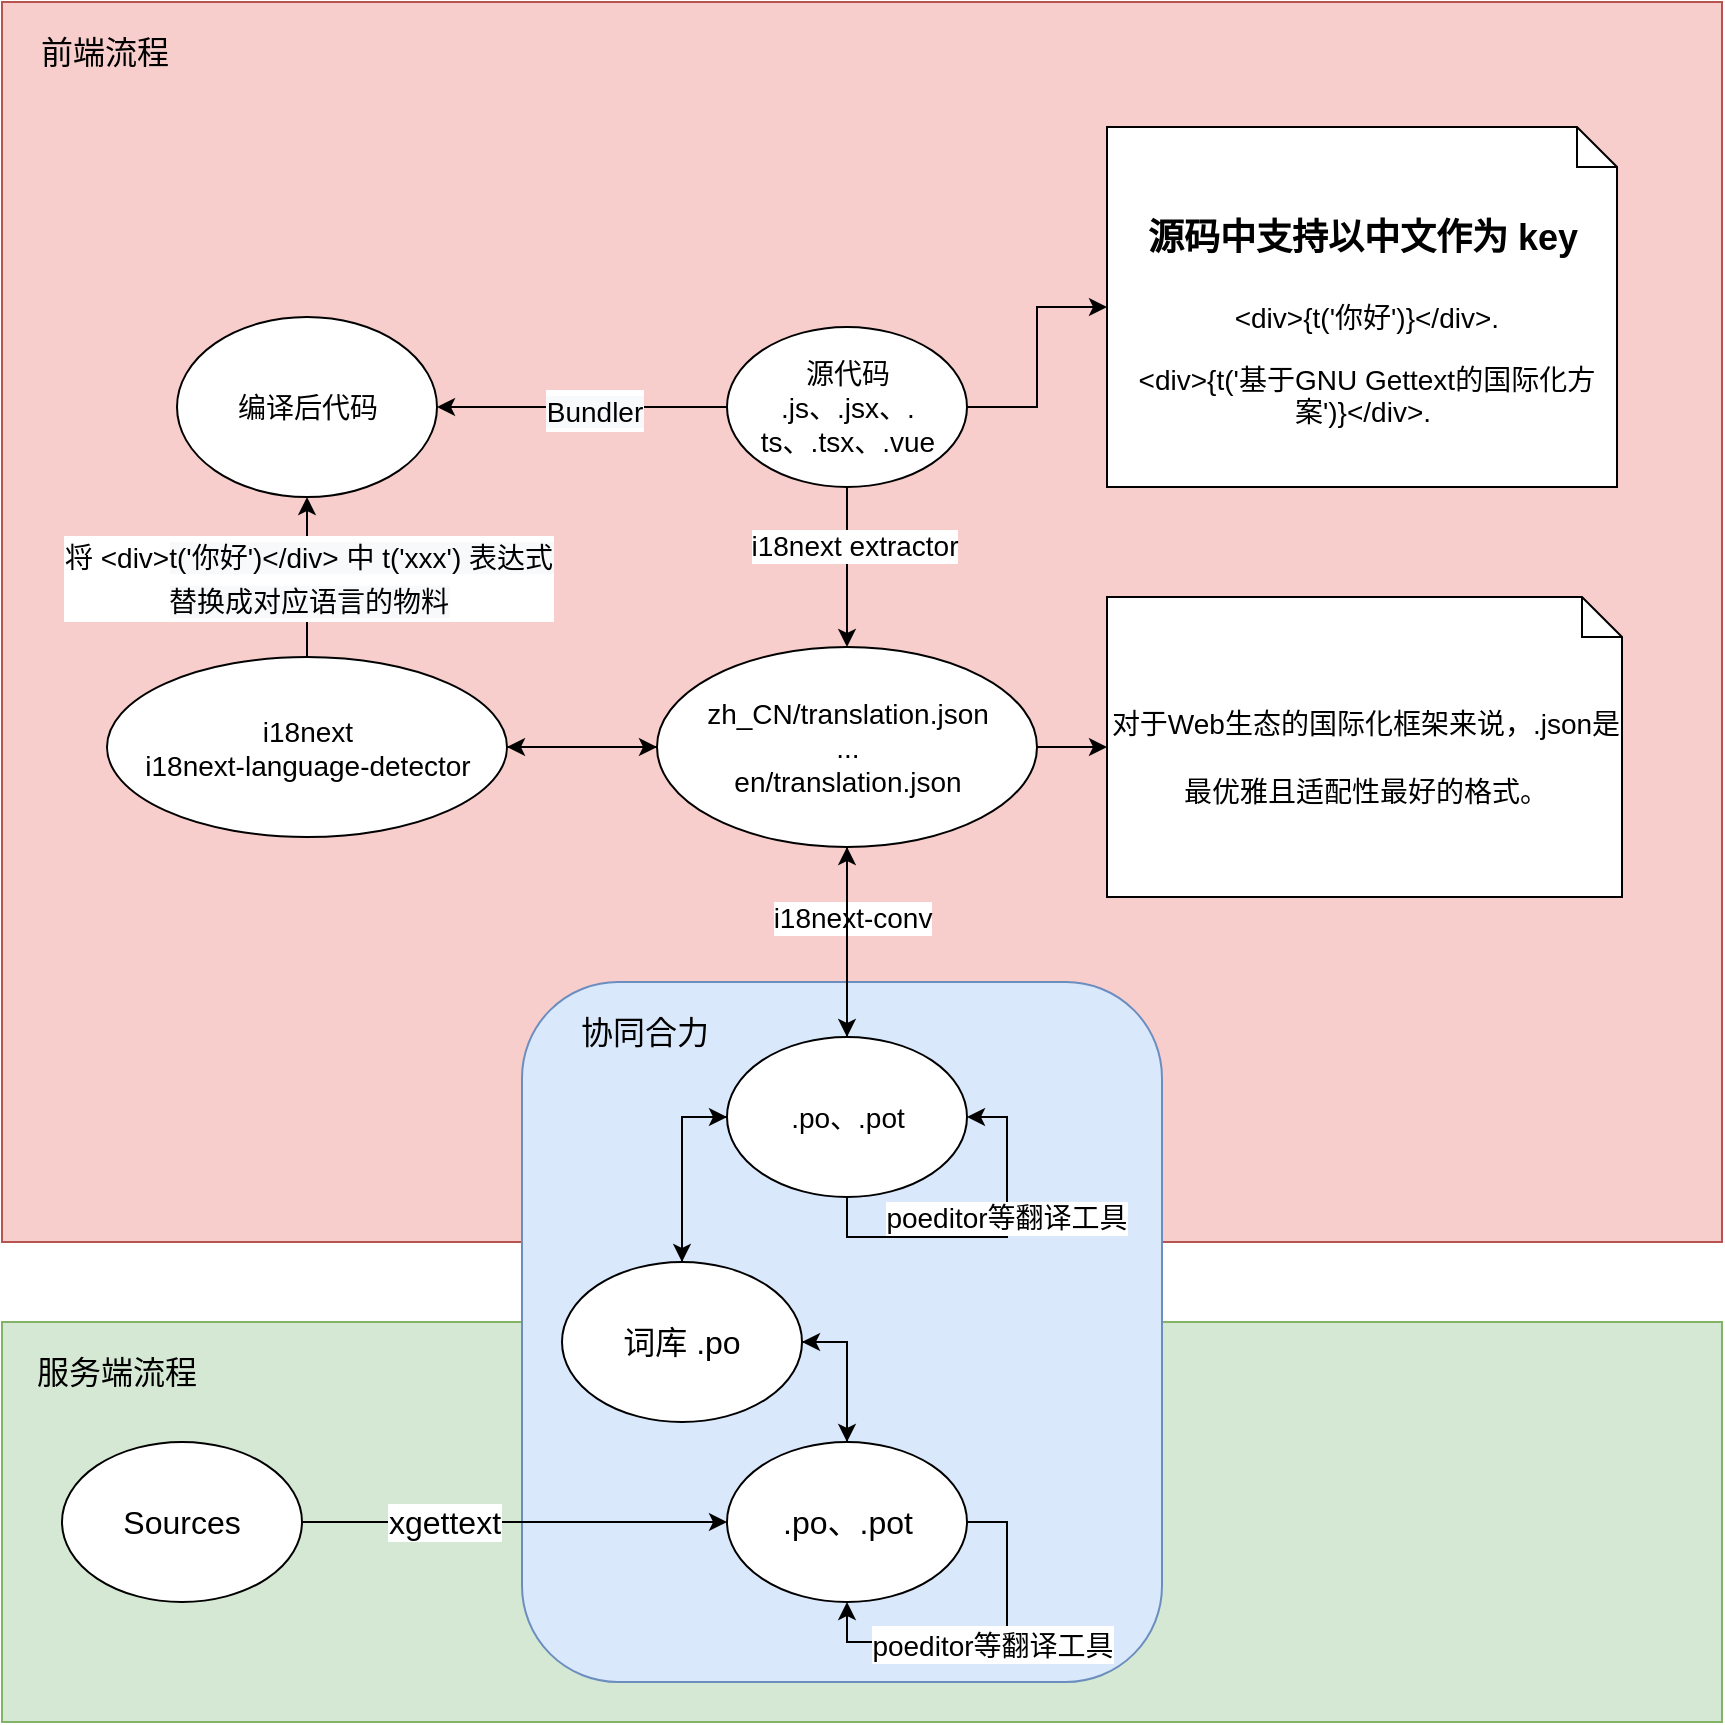 <mxfile version="20.6.0" type="github">
  <diagram id="0oF8Mijhoo_r9H_1ExTG" name="第 1 页">
    <mxGraphModel dx="2253" dy="1995" grid="1" gridSize="10" guides="1" tooltips="1" connect="1" arrows="1" fold="1" page="1" pageScale="1" pageWidth="827" pageHeight="1169" math="0" shadow="0">
      <root>
        <mxCell id="0" />
        <mxCell id="1" parent="0" />
        <mxCell id="zHBN3gYHkW5Hnuf-ybck-76" value="" style="rounded=0;whiteSpace=wrap;html=1;fontSize=14;fillColor=#f8cecc;strokeColor=#b85450;" vertex="1" parent="1">
          <mxGeometry x="-110" y="-680" width="860" height="620" as="geometry" />
        </mxCell>
        <mxCell id="zHBN3gYHkW5Hnuf-ybck-99" value="" style="rounded=0;whiteSpace=wrap;html=1;fontSize=16;fillColor=#d5e8d4;strokeColor=#82b366;" vertex="1" parent="1">
          <mxGeometry x="-110" y="-20" width="860" height="200" as="geometry" />
        </mxCell>
        <mxCell id="zHBN3gYHkW5Hnuf-ybck-100" value="&lt;font style=&quot;font-size: 16px;&quot;&gt;服务端流程&lt;/font&gt;" style="text;html=1;strokeColor=none;fillColor=none;align=center;verticalAlign=middle;whiteSpace=wrap;rounded=0;fontSize=14;" vertex="1" parent="1">
          <mxGeometry x="-104" y="-10" width="102.5" height="30" as="geometry" />
        </mxCell>
        <mxCell id="zHBN3gYHkW5Hnuf-ybck-106" value="" style="rounded=1;whiteSpace=wrap;html=1;fontSize=16;fillColor=#dae8fc;strokeColor=#6c8ebf;" vertex="1" parent="1">
          <mxGeometry x="150" y="-190" width="320" height="350" as="geometry" />
        </mxCell>
        <mxCell id="zHBN3gYHkW5Hnuf-ybck-107" style="edgeStyle=orthogonalEdgeStyle;rounded=0;orthogonalLoop=1;jettySize=auto;html=1;exitX=0.5;exitY=1;exitDx=0;exitDy=0;entryX=0.5;entryY=0;entryDx=0;entryDy=0;fontSize=14;" edge="1" parent="1" source="zHBN3gYHkW5Hnuf-ybck-112" target="zHBN3gYHkW5Hnuf-ybck-117">
          <mxGeometry relative="1" as="geometry" />
        </mxCell>
        <mxCell id="zHBN3gYHkW5Hnuf-ybck-108" value="i18next extractor" style="edgeLabel;html=1;align=center;verticalAlign=middle;resizable=0;points=[];fontSize=14;" vertex="1" connectable="0" parent="zHBN3gYHkW5Hnuf-ybck-107">
          <mxGeometry x="-0.275" y="3" relative="1" as="geometry">
            <mxPoint as="offset" />
          </mxGeometry>
        </mxCell>
        <mxCell id="zHBN3gYHkW5Hnuf-ybck-109" style="edgeStyle=orthogonalEdgeStyle;rounded=0;orthogonalLoop=1;jettySize=auto;html=1;exitX=1;exitY=0.5;exitDx=0;exitDy=0;fontSize=18;" edge="1" parent="1" source="zHBN3gYHkW5Hnuf-ybck-112" target="zHBN3gYHkW5Hnuf-ybck-122">
          <mxGeometry relative="1" as="geometry" />
        </mxCell>
        <mxCell id="zHBN3gYHkW5Hnuf-ybck-110" style="edgeStyle=orthogonalEdgeStyle;rounded=0;orthogonalLoop=1;jettySize=auto;html=1;exitX=0;exitY=0.5;exitDx=0;exitDy=0;fontSize=18;" edge="1" parent="1" source="zHBN3gYHkW5Hnuf-ybck-112" target="zHBN3gYHkW5Hnuf-ybck-127">
          <mxGeometry relative="1" as="geometry" />
        </mxCell>
        <mxCell id="zHBN3gYHkW5Hnuf-ybck-111" value="&lt;span style=&quot;font-size: 14px; background-color: rgb(248, 249, 250);&quot;&gt;Bundler&lt;/span&gt;" style="edgeLabel;html=1;align=center;verticalAlign=middle;resizable=0;points=[];fontSize=18;" vertex="1" connectable="0" parent="zHBN3gYHkW5Hnuf-ybck-110">
          <mxGeometry x="-0.076" y="1" relative="1" as="geometry">
            <mxPoint as="offset" />
          </mxGeometry>
        </mxCell>
        <mxCell id="zHBN3gYHkW5Hnuf-ybck-112" value="&lt;font style=&quot;font-size: 14px;&quot;&gt;源代码&lt;br&gt;.js、.jsx、.&lt;br&gt;ts、.tsx、.vue&lt;/font&gt;" style="ellipse;whiteSpace=wrap;html=1;" vertex="1" parent="1">
          <mxGeometry x="252.5" y="-517.5" width="120" height="80" as="geometry" />
        </mxCell>
        <mxCell id="zHBN3gYHkW5Hnuf-ybck-113" style="edgeStyle=orthogonalEdgeStyle;rounded=0;orthogonalLoop=1;jettySize=auto;html=1;entryX=0.5;entryY=0;entryDx=0;entryDy=0;fontSize=14;" edge="1" parent="1" source="zHBN3gYHkW5Hnuf-ybck-117">
          <mxGeometry relative="1" as="geometry">
            <mxPoint x="312.5" y="-162.5" as="targetPoint" />
          </mxGeometry>
        </mxCell>
        <mxCell id="zHBN3gYHkW5Hnuf-ybck-114" value="i18next-conv" style="edgeLabel;html=1;align=center;verticalAlign=middle;resizable=0;points=[];fontSize=14;" vertex="1" connectable="0" parent="zHBN3gYHkW5Hnuf-ybck-113">
          <mxGeometry x="-0.278" y="2" relative="1" as="geometry">
            <mxPoint y="1" as="offset" />
          </mxGeometry>
        </mxCell>
        <mxCell id="zHBN3gYHkW5Hnuf-ybck-115" style="edgeStyle=orthogonalEdgeStyle;rounded=0;orthogonalLoop=1;jettySize=auto;html=1;exitX=1;exitY=0.5;exitDx=0;exitDy=0;entryX=0;entryY=0.5;entryDx=0;entryDy=0;entryPerimeter=0;fontSize=18;" edge="1" parent="1" source="zHBN3gYHkW5Hnuf-ybck-117" target="zHBN3gYHkW5Hnuf-ybck-123">
          <mxGeometry relative="1" as="geometry" />
        </mxCell>
        <mxCell id="zHBN3gYHkW5Hnuf-ybck-116" style="edgeStyle=orthogonalEdgeStyle;rounded=0;orthogonalLoop=1;jettySize=auto;html=1;exitX=0;exitY=0.5;exitDx=0;exitDy=0;entryX=1;entryY=0.5;entryDx=0;entryDy=0;fontSize=18;" edge="1" parent="1" source="zHBN3gYHkW5Hnuf-ybck-117" target="zHBN3gYHkW5Hnuf-ybck-126">
          <mxGeometry relative="1" as="geometry" />
        </mxCell>
        <mxCell id="zHBN3gYHkW5Hnuf-ybck-117" value="zh_CN/translation.json&lt;br&gt;...&lt;br&gt;en/translation.json" style="ellipse;whiteSpace=wrap;html=1;fontSize=14;" vertex="1" parent="1">
          <mxGeometry x="217.5" y="-357.5" width="190" height="100" as="geometry" />
        </mxCell>
        <mxCell id="zHBN3gYHkW5Hnuf-ybck-118" value="" style="edgeStyle=orthogonalEdgeStyle;rounded=0;orthogonalLoop=1;jettySize=auto;html=1;fontSize=14;exitX=0.5;exitY=0;exitDx=0;exitDy=0;" edge="1" parent="1" source="zHBN3gYHkW5Hnuf-ybck-119" target="zHBN3gYHkW5Hnuf-ybck-117">
          <mxGeometry relative="1" as="geometry" />
        </mxCell>
        <mxCell id="zHBN3gYHkW5Hnuf-ybck-147" style="edgeStyle=orthogonalEdgeStyle;rounded=0;orthogonalLoop=1;jettySize=auto;html=1;exitX=0;exitY=0.5;exitDx=0;exitDy=0;entryX=0.5;entryY=0;entryDx=0;entryDy=0;fontSize=16;" edge="1" parent="1" source="zHBN3gYHkW5Hnuf-ybck-119" target="zHBN3gYHkW5Hnuf-ybck-143">
          <mxGeometry relative="1" as="geometry" />
        </mxCell>
        <mxCell id="zHBN3gYHkW5Hnuf-ybck-119" value=".po、.pot" style="ellipse;whiteSpace=wrap;html=1;fontSize=14;" vertex="1" parent="1">
          <mxGeometry x="252.5" y="-162.5" width="120" height="80" as="geometry" />
        </mxCell>
        <mxCell id="zHBN3gYHkW5Hnuf-ybck-120" style="edgeStyle=orthogonalEdgeStyle;rounded=0;orthogonalLoop=1;jettySize=auto;html=1;exitX=0.5;exitY=1;exitDx=0;exitDy=0;entryX=1;entryY=0.5;entryDx=0;entryDy=0;fontSize=14;" edge="1" parent="1" source="zHBN3gYHkW5Hnuf-ybck-119" target="zHBN3gYHkW5Hnuf-ybck-119">
          <mxGeometry relative="1" as="geometry" />
        </mxCell>
        <mxCell id="zHBN3gYHkW5Hnuf-ybck-121" value="poeditor等翻译工具" style="edgeLabel;html=1;align=center;verticalAlign=middle;resizable=0;points=[];fontSize=14;" vertex="1" connectable="0" parent="zHBN3gYHkW5Hnuf-ybck-120">
          <mxGeometry x="0.222" y="1" relative="1" as="geometry">
            <mxPoint as="offset" />
          </mxGeometry>
        </mxCell>
        <mxCell id="zHBN3gYHkW5Hnuf-ybck-122" value="&lt;h1&gt;&lt;font style=&quot;font-size: 18px;&quot;&gt;源码中支持以中文作为 key&lt;/font&gt;&lt;/h1&gt;&lt;p&gt;&amp;nbsp;&amp;lt;div&amp;gt;{t(&#39;你好&#39;)}&amp;lt;/div&amp;gt;.&lt;/p&gt;&lt;p&gt;&amp;nbsp;&amp;lt;div&amp;gt;{t(&#39;基于GNU Gettext的国际化方案&#39;)}&amp;lt;/div&amp;gt;.&lt;br style=&quot;text-align: left;&quot;&gt;&lt;/p&gt;" style="shape=note;size=20;whiteSpace=wrap;html=1;fontSize=14;" vertex="1" parent="1">
          <mxGeometry x="442.5" y="-617.5" width="255" height="180" as="geometry" />
        </mxCell>
        <mxCell id="zHBN3gYHkW5Hnuf-ybck-123" value="&lt;h1&gt;&lt;span style=&quot;font-size: 14px; font-weight: 400;&quot;&gt;对于Web生态的国际化框架来说，.json是最优雅且适配性最好的格式。&lt;/span&gt;&lt;/h1&gt;" style="shape=note;size=20;whiteSpace=wrap;html=1;fontSize=14;" vertex="1" parent="1">
          <mxGeometry x="442.5" y="-382.5" width="257.5" height="150" as="geometry" />
        </mxCell>
        <mxCell id="zHBN3gYHkW5Hnuf-ybck-124" value="&lt;font style=&quot;font-size: 14px;&quot;&gt;将 &amp;lt;div&amp;gt;&lt;/font&gt;&lt;span style=&quot;font-size: 14px; background-color: rgb(248, 249, 250);&quot;&gt;t(&#39;你好&#39;)&amp;lt;/div&amp;gt; 中 t(&#39;xxx&#39;) 表达式&lt;br&gt;替换成对应语言的物料&lt;/span&gt;" style="edgeStyle=orthogonalEdgeStyle;rounded=0;orthogonalLoop=1;jettySize=auto;html=1;exitX=0.5;exitY=0;exitDx=0;exitDy=0;entryX=0.5;entryY=1;entryDx=0;entryDy=0;fontSize=18;" edge="1" parent="1" source="zHBN3gYHkW5Hnuf-ybck-126" target="zHBN3gYHkW5Hnuf-ybck-127">
          <mxGeometry relative="1" as="geometry">
            <Array as="points">
              <mxPoint x="42.5" y="-387.5" />
              <mxPoint x="42.5" y="-387.5" />
            </Array>
          </mxGeometry>
        </mxCell>
        <mxCell id="zHBN3gYHkW5Hnuf-ybck-125" style="edgeStyle=orthogonalEdgeStyle;rounded=0;orthogonalLoop=1;jettySize=auto;html=1;exitX=1;exitY=0.5;exitDx=0;exitDy=0;entryX=0;entryY=0.5;entryDx=0;entryDy=0;fontSize=18;" edge="1" parent="1" source="zHBN3gYHkW5Hnuf-ybck-126" target="zHBN3gYHkW5Hnuf-ybck-117">
          <mxGeometry relative="1" as="geometry">
            <Array as="points">
              <mxPoint x="182.5" y="-307.5" />
              <mxPoint x="182.5" y="-307.5" />
            </Array>
          </mxGeometry>
        </mxCell>
        <mxCell id="zHBN3gYHkW5Hnuf-ybck-126" value="&lt;span style=&quot;font-size: 14px;&quot;&gt;i18next&lt;br&gt;i18next-language-detector&lt;br&gt;&lt;/span&gt;" style="ellipse;whiteSpace=wrap;html=1;" vertex="1" parent="1">
          <mxGeometry x="-57.5" y="-352.5" width="200" height="90" as="geometry" />
        </mxCell>
        <mxCell id="zHBN3gYHkW5Hnuf-ybck-127" value="&lt;span style=&quot;font-size: 14px;&quot;&gt;编译后代码&lt;br&gt;&lt;/span&gt;" style="ellipse;whiteSpace=wrap;html=1;" vertex="1" parent="1">
          <mxGeometry x="-22.5" y="-522.5" width="130" height="90" as="geometry" />
        </mxCell>
        <mxCell id="zHBN3gYHkW5Hnuf-ybck-128" value="&lt;font style=&quot;font-size: 16px;&quot;&gt;前端流程&lt;/font&gt;" style="text;html=1;strokeColor=none;fillColor=none;align=center;verticalAlign=middle;whiteSpace=wrap;rounded=0;fontSize=14;" vertex="1" parent="1">
          <mxGeometry x="-110" y="-670" width="102.5" height="30" as="geometry" />
        </mxCell>
        <mxCell id="zHBN3gYHkW5Hnuf-ybck-148" style="edgeStyle=orthogonalEdgeStyle;rounded=0;orthogonalLoop=1;jettySize=auto;html=1;exitX=0.5;exitY=0;exitDx=0;exitDy=0;entryX=1;entryY=0.5;entryDx=0;entryDy=0;fontSize=16;" edge="1" parent="1" source="zHBN3gYHkW5Hnuf-ybck-135" target="zHBN3gYHkW5Hnuf-ybck-143">
          <mxGeometry relative="1" as="geometry" />
        </mxCell>
        <mxCell id="zHBN3gYHkW5Hnuf-ybck-135" value=".po、.pot" style="ellipse;whiteSpace=wrap;html=1;fontSize=16;" vertex="1" parent="1">
          <mxGeometry x="252.5" y="40" width="120" height="80" as="geometry" />
        </mxCell>
        <mxCell id="zHBN3gYHkW5Hnuf-ybck-139" style="edgeStyle=orthogonalEdgeStyle;rounded=0;orthogonalLoop=1;jettySize=auto;html=1;exitX=1;exitY=0.5;exitDx=0;exitDy=0;fontSize=16;" edge="1" parent="1" source="zHBN3gYHkW5Hnuf-ybck-136" target="zHBN3gYHkW5Hnuf-ybck-135">
          <mxGeometry relative="1" as="geometry" />
        </mxCell>
        <mxCell id="zHBN3gYHkW5Hnuf-ybck-142" value="xgettext" style="edgeLabel;html=1;align=center;verticalAlign=middle;resizable=0;points=[];fontSize=16;" vertex="1" connectable="0" parent="zHBN3gYHkW5Hnuf-ybck-139">
          <mxGeometry x="-0.332" y="1" relative="1" as="geometry">
            <mxPoint y="1" as="offset" />
          </mxGeometry>
        </mxCell>
        <mxCell id="zHBN3gYHkW5Hnuf-ybck-136" value="Sources" style="ellipse;whiteSpace=wrap;html=1;fontSize=16;" vertex="1" parent="1">
          <mxGeometry x="-80" y="40" width="120" height="80" as="geometry" />
        </mxCell>
        <mxCell id="zHBN3gYHkW5Hnuf-ybck-150" style="edgeStyle=orthogonalEdgeStyle;rounded=0;orthogonalLoop=1;jettySize=auto;html=1;exitX=0.5;exitY=0;exitDx=0;exitDy=0;entryX=0;entryY=0.5;entryDx=0;entryDy=0;fontSize=16;" edge="1" parent="1" source="zHBN3gYHkW5Hnuf-ybck-143" target="zHBN3gYHkW5Hnuf-ybck-119">
          <mxGeometry relative="1" as="geometry" />
        </mxCell>
        <mxCell id="zHBN3gYHkW5Hnuf-ybck-151" style="edgeStyle=orthogonalEdgeStyle;rounded=0;orthogonalLoop=1;jettySize=auto;html=1;exitX=1;exitY=0.5;exitDx=0;exitDy=0;entryX=0.5;entryY=0;entryDx=0;entryDy=0;fontSize=16;" edge="1" parent="1" source="zHBN3gYHkW5Hnuf-ybck-143" target="zHBN3gYHkW5Hnuf-ybck-135">
          <mxGeometry relative="1" as="geometry" />
        </mxCell>
        <mxCell id="zHBN3gYHkW5Hnuf-ybck-143" value="词库 .po" style="ellipse;whiteSpace=wrap;html=1;fontSize=16;" vertex="1" parent="1">
          <mxGeometry x="170" y="-50" width="120" height="80" as="geometry" />
        </mxCell>
        <mxCell id="zHBN3gYHkW5Hnuf-ybck-144" style="edgeStyle=orthogonalEdgeStyle;rounded=0;orthogonalLoop=1;jettySize=auto;html=1;exitX=1;exitY=0.5;exitDx=0;exitDy=0;fontSize=16;" edge="1" parent="1" source="zHBN3gYHkW5Hnuf-ybck-135" target="zHBN3gYHkW5Hnuf-ybck-135">
          <mxGeometry relative="1" as="geometry" />
        </mxCell>
        <mxCell id="zHBN3gYHkW5Hnuf-ybck-146" value="&lt;span style=&quot;font-size: 14px;&quot;&gt;poeditor等翻译工具&lt;/span&gt;" style="edgeLabel;html=1;align=center;verticalAlign=middle;resizable=0;points=[];fontSize=16;" vertex="1" connectable="0" parent="zHBN3gYHkW5Hnuf-ybck-144">
          <mxGeometry x="-0.028" y="1" relative="1" as="geometry">
            <mxPoint as="offset" />
          </mxGeometry>
        </mxCell>
        <mxCell id="zHBN3gYHkW5Hnuf-ybck-156" value="&lt;font style=&quot;font-size: 16px;&quot;&gt;协同合力&lt;/font&gt;" style="text;html=1;strokeColor=none;fillColor=none;align=center;verticalAlign=middle;whiteSpace=wrap;rounded=0;fontSize=14;" vertex="1" parent="1">
          <mxGeometry x="160" y="-180" width="102.5" height="30" as="geometry" />
        </mxCell>
      </root>
    </mxGraphModel>
  </diagram>
</mxfile>
